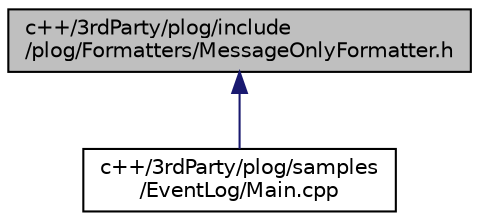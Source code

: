 digraph "c++/3rdParty/plog/include/plog/Formatters/MessageOnlyFormatter.h"
{
 // LATEX_PDF_SIZE
  bgcolor="transparent";
  edge [fontname="Helvetica",fontsize="10",labelfontname="Helvetica",labelfontsize="10"];
  node [fontname="Helvetica",fontsize="10",shape=record];
  Node1 [label="c++/3rdParty/plog/include\l/plog/Formatters/MessageOnlyFormatter.h",height=0.2,width=0.4,color="black", fillcolor="grey75", style="filled", fontcolor="black",tooltip=" "];
  Node1 -> Node2 [dir="back",color="midnightblue",fontsize="10",style="solid",fontname="Helvetica"];
  Node2 [label="c++/3rdParty/plog/samples\l/EventLog/Main.cpp",height=0.2,width=0.4,color="black",URL="$3rd_party_2plog_2samples_2_event_log_2_main_8cpp.html",tooltip=" "];
}
